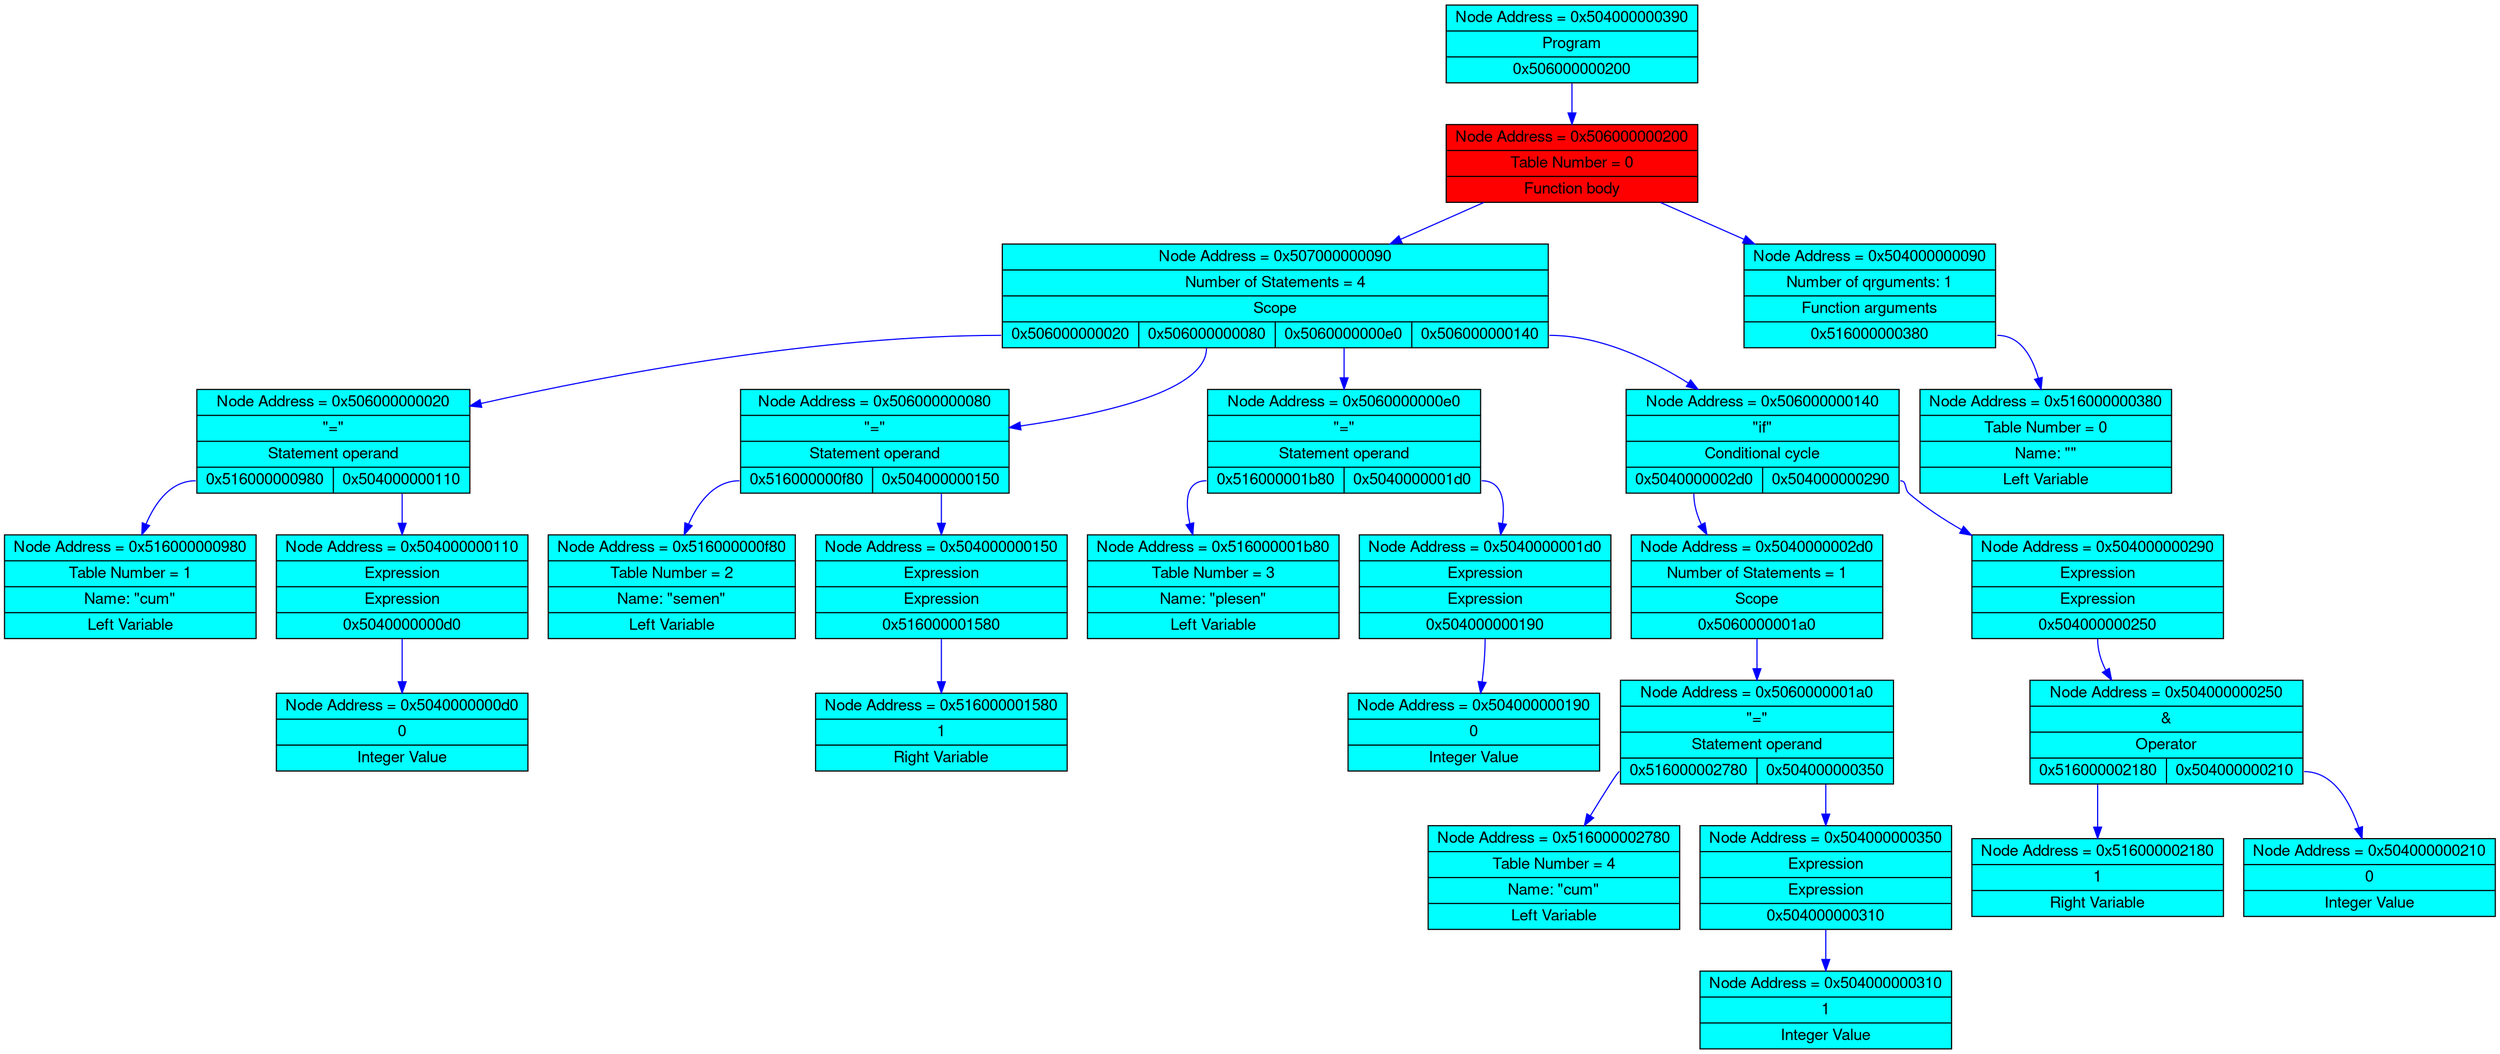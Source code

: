 digraph g {
fontname="Helvetica,Arial,sans-serif"node [fontname="Helvetica,Arial,sans-serif", color = "green"]
graph [
rankdir = "TB"
];
node [
fontisze = "16"
shape = "ellipse"
style = filled
];

"node0" [
rank = 0
"label" = "{<adr> Node Address =  0x504000000390|<value> Program|{<d0>0x506000000200}}"
color="black"
fillcolor="cyan"
shape = "record"];node0: <d0> -> node1[color = "blue"];

"node1" [
rank = 1
"label" = "{<adr> Node Address =  0x506000000200|<value> Table Number = 0|Function body}"
color="black"
fillcolor="red"
shape = "record"];node1: <d0> -> node2[color = "blue"];

"node2" [
rank = 2
"label" = "{<adr> Node Address =  0x507000000090|<value> Number of Statements = 4|Scope|{<d0>0x506000000020 |<d1>0x506000000080 |<d2>0x5060000000e0 |<d3>0x506000000140}}"
color="black"
fillcolor="cyan"
shape = "record"];node2: <d0> -> node3[color = "blue"];

"node3" [
rank = 3
"label" = "{<adr> Node Address =  0x506000000020|<value> \"=\"|Statement operand|{<d0>0x516000000980 |<d1>0x504000000110}}"
color="black"
fillcolor="cyan"
shape = "record"];node3: <d0> -> node4[color = "blue"];

"node4" [
rank = 4
"label" = "{<adr> Node Address =  0x516000000980|<value> Table Number = 1|Name: \"cum\"|Left Variable}"
color="black"
fillcolor="cyan"
shape = "record"];node3: <d1> -> node5[color = "blue"];

"node5" [
rank = 5
"label" = "{<adr> Node Address =  0x504000000110|<value> Expression|Expression|{<d0>0x5040000000d0}}"
color="black"
fillcolor="cyan"
shape = "record"];node5: <d0> -> node6[color = "blue"];

"node6" [
rank = 6
"label" = "{<adr> Node Address =  0x5040000000d0|<value> 0|Integer Value}"
color="black"
fillcolor="cyan"
shape = "record"];node2: <d1> -> node7[color = "blue"];

"node7" [
rank = 4
"label" = "{<adr> Node Address =  0x506000000080|<value> \"=\"|Statement operand|{<d0>0x516000000f80 |<d1>0x504000000150}}"
color="black"
fillcolor="cyan"
shape = "record"];node7: <d0> -> node8[color = "blue"];

"node8" [
rank = 5
"label" = "{<adr> Node Address =  0x516000000f80|<value> Table Number = 2|Name: \"semen\"|Left Variable}"
color="black"
fillcolor="cyan"
shape = "record"];node7: <d1> -> node9[color = "blue"];

"node9" [
rank = 6
"label" = "{<adr> Node Address =  0x504000000150|<value> Expression|Expression|{<d0>0x516000001580}}"
color="black"
fillcolor="cyan"
shape = "record"];node9: <d0> -> node10[color = "blue"];

"node10" [
rank = 7
"label" = "{<adr> Node Address =  0x516000001580|<value> 1|Right Variable}"
color="black"
fillcolor="cyan"
shape = "record"];node2: <d2> -> node11[color = "blue"];

"node11" [
rank = 5
"label" = "{<adr> Node Address =  0x5060000000e0|<value> \"=\"|Statement operand|{<d0>0x516000001b80 |<d1>0x5040000001d0}}"
color="black"
fillcolor="cyan"
shape = "record"];node11: <d0> -> node12[color = "blue"];

"node12" [
rank = 6
"label" = "{<adr> Node Address =  0x516000001b80|<value> Table Number = 3|Name: \"plesen\"|Left Variable}"
color="black"
fillcolor="cyan"
shape = "record"];node11: <d1> -> node13[color = "blue"];

"node13" [
rank = 7
"label" = "{<adr> Node Address =  0x5040000001d0|<value> Expression|Expression|{<d0>0x504000000190}}"
color="black"
fillcolor="cyan"
shape = "record"];node13: <d0> -> node14[color = "blue"];

"node14" [
rank = 8
"label" = "{<adr> Node Address =  0x504000000190|<value> 0|Integer Value}"
color="black"
fillcolor="cyan"
shape = "record"];node2: <d3> -> node15[color = "blue"];

"node15" [
rank = 6
"label" = "{<adr> Node Address =  0x506000000140|<value> \"if\"|Conditional cycle|{<d0>0x5040000002d0 |<d1>0x504000000290}}"
color="black"
fillcolor="cyan"
shape = "record"];node15: <d0> -> node16[color = "blue"];

"node16" [
rank = 7
"label" = "{<adr> Node Address =  0x5040000002d0|<value> Number of Statements = 1|Scope|{<d0>0x5060000001a0}}"
color="black"
fillcolor="cyan"
shape = "record"];node16: <d0> -> node17[color = "blue"];

"node17" [
rank = 8
"label" = "{<adr> Node Address =  0x5060000001a0|<value> \"=\"|Statement operand|{<d0>0x516000002780 |<d1>0x504000000350}}"
color="black"
fillcolor="cyan"
shape = "record"];node17: <d0> -> node18[color = "blue"];

"node18" [
rank = 9
"label" = "{<adr> Node Address =  0x516000002780|<value> Table Number = 4|Name: \"cum\"|Left Variable}"
color="black"
fillcolor="cyan"
shape = "record"];node17: <d1> -> node19[color = "blue"];

"node19" [
rank = 10
"label" = "{<adr> Node Address =  0x504000000350|<value> Expression|Expression|{<d0>0x504000000310}}"
color="black"
fillcolor="cyan"
shape = "record"];node19: <d0> -> node20[color = "blue"];

"node20" [
rank = 11
"label" = "{<adr> Node Address =  0x504000000310|<value> 1|Integer Value}"
color="black"
fillcolor="cyan"
shape = "record"];node15: <d1> -> node21[color = "blue"];

"node21" [
rank = 8
"label" = "{<adr> Node Address =  0x504000000290|<value> Expression|Expression|{<d0>0x504000000250}}"
color="black"
fillcolor="cyan"
shape = "record"];node21: <d0> -> node22[color = "blue"];

"node22" [
rank = 9
"label" = "{<adr> Node Address =  0x504000000250|<value> &|Operator|{<d0>0x516000002180 |<d1>0x504000000210}}"
color="black"
fillcolor="cyan"
shape = "record"];node22: <d0> -> node23[color = "blue"];

"node23" [
rank = 10
"label" = "{<adr> Node Address =  0x516000002180|<value> 1|Right Variable}"
color="black"
fillcolor="cyan"
shape = "record"];node22: <d1> -> node24[color = "blue"];

"node24" [
rank = 11
"label" = "{<adr> Node Address =  0x504000000210|<value> 0|Integer Value}"
color="black"
fillcolor="cyan"
shape = "record"];node1: <d1> -> node25[color = "blue"];

"node25" [
rank = 3
"label" = "{<adr> Node Address =  0x504000000090|<value> Number of qrguments: 1|Function arguments|{<d0>0x516000000380}}"
color="black"
fillcolor="cyan"
shape = "record"];node25: <d0> -> node26[color = "blue"];

"node26" [
rank = 4
"label" = "{<adr> Node Address =  0x516000000380|<value> Table Number = 0|Name: \"\"|Left Variable}"
color="black"
fillcolor="cyan"
shape = "record"];}
